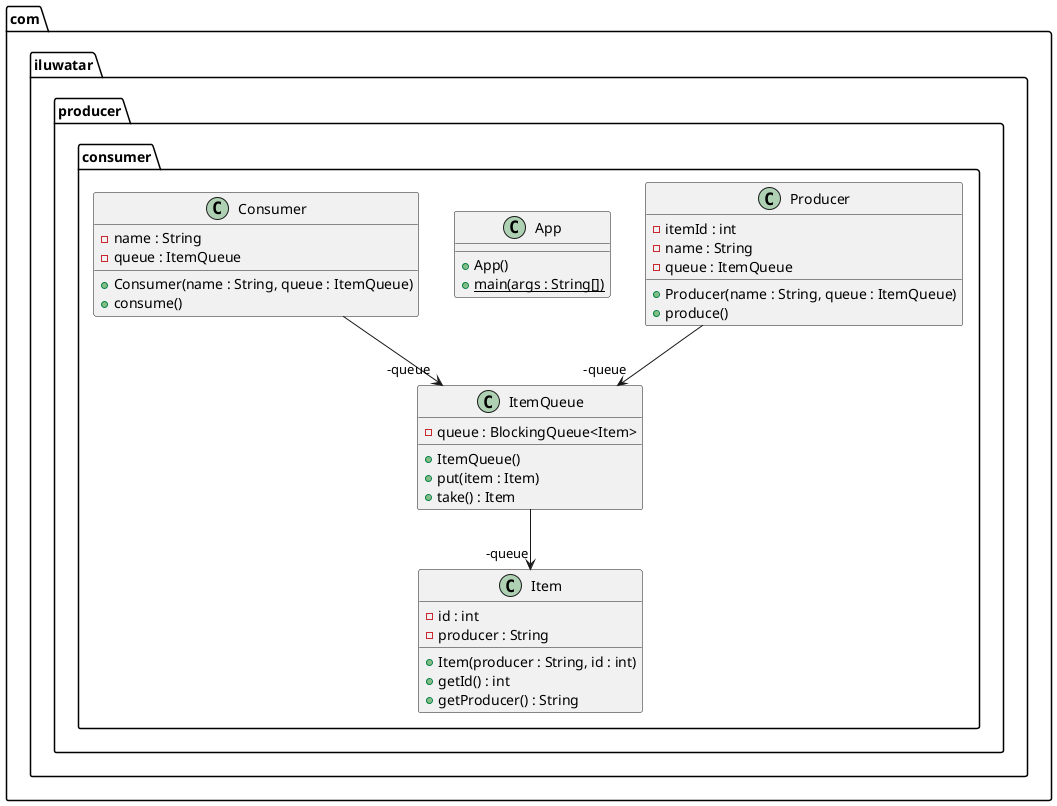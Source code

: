 @startuml
package com.iluwatar.producer.consumer {
  class Producer {
    - itemId : int
    - name : String
    - queue : ItemQueue
    + Producer(name : String, queue : ItemQueue)
    + produce()
  }
  class ItemQueue {
    - queue : BlockingQueue<Item>
    + ItemQueue()
    + put(item : Item)
    + take() : Item
  }
  class Item {
    - id : int
    - producer : String
    + Item(producer : String, id : int)
    + getId() : int
    + getProducer() : String
  }
  class App {
    + App()
    + main(args : String[]) {static}
  }
  class Consumer {
    - name : String
    - queue : ItemQueue
    + Consumer(name : String, queue : ItemQueue)
    + consume()
  }
}
Consumer -->  "-queue" ItemQueue
Producer -->  "-queue" ItemQueue
ItemQueue -->  "-queue" Item
@enduml